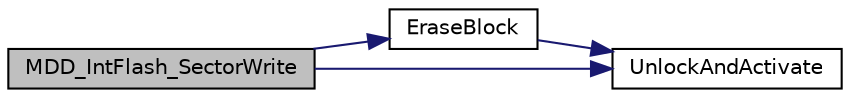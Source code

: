digraph "MDD_IntFlash_SectorWrite"
{
  edge [fontname="Helvetica",fontsize="10",labelfontname="Helvetica",labelfontsize="10"];
  node [fontname="Helvetica",fontsize="10",shape=record];
  rankdir="LR";
  Node1 [label="MDD_IntFlash_SectorWrite",height=0.2,width=0.4,color="black", fillcolor="grey75", style="filled", fontcolor="black"];
  Node1 -> Node2 [color="midnightblue",fontsize="10",style="solid",fontname="Helvetica"];
  Node2 [label="EraseBlock",height=0.2,width=0.4,color="black", fillcolor="white", style="filled",URL="$_internal_01_flash_8c.html#a96113e664634bb9a91e454e9246dd4cd"];
  Node2 -> Node3 [color="midnightblue",fontsize="10",style="solid",fontname="Helvetica"];
  Node3 [label="UnlockAndActivate",height=0.2,width=0.4,color="black", fillcolor="white", style="filled",URL="$_internal_01_flash_8c.html#a29da5d5efe259ebec7a528aaaa314ccd"];
  Node1 -> Node3 [color="midnightblue",fontsize="10",style="solid",fontname="Helvetica"];
}
